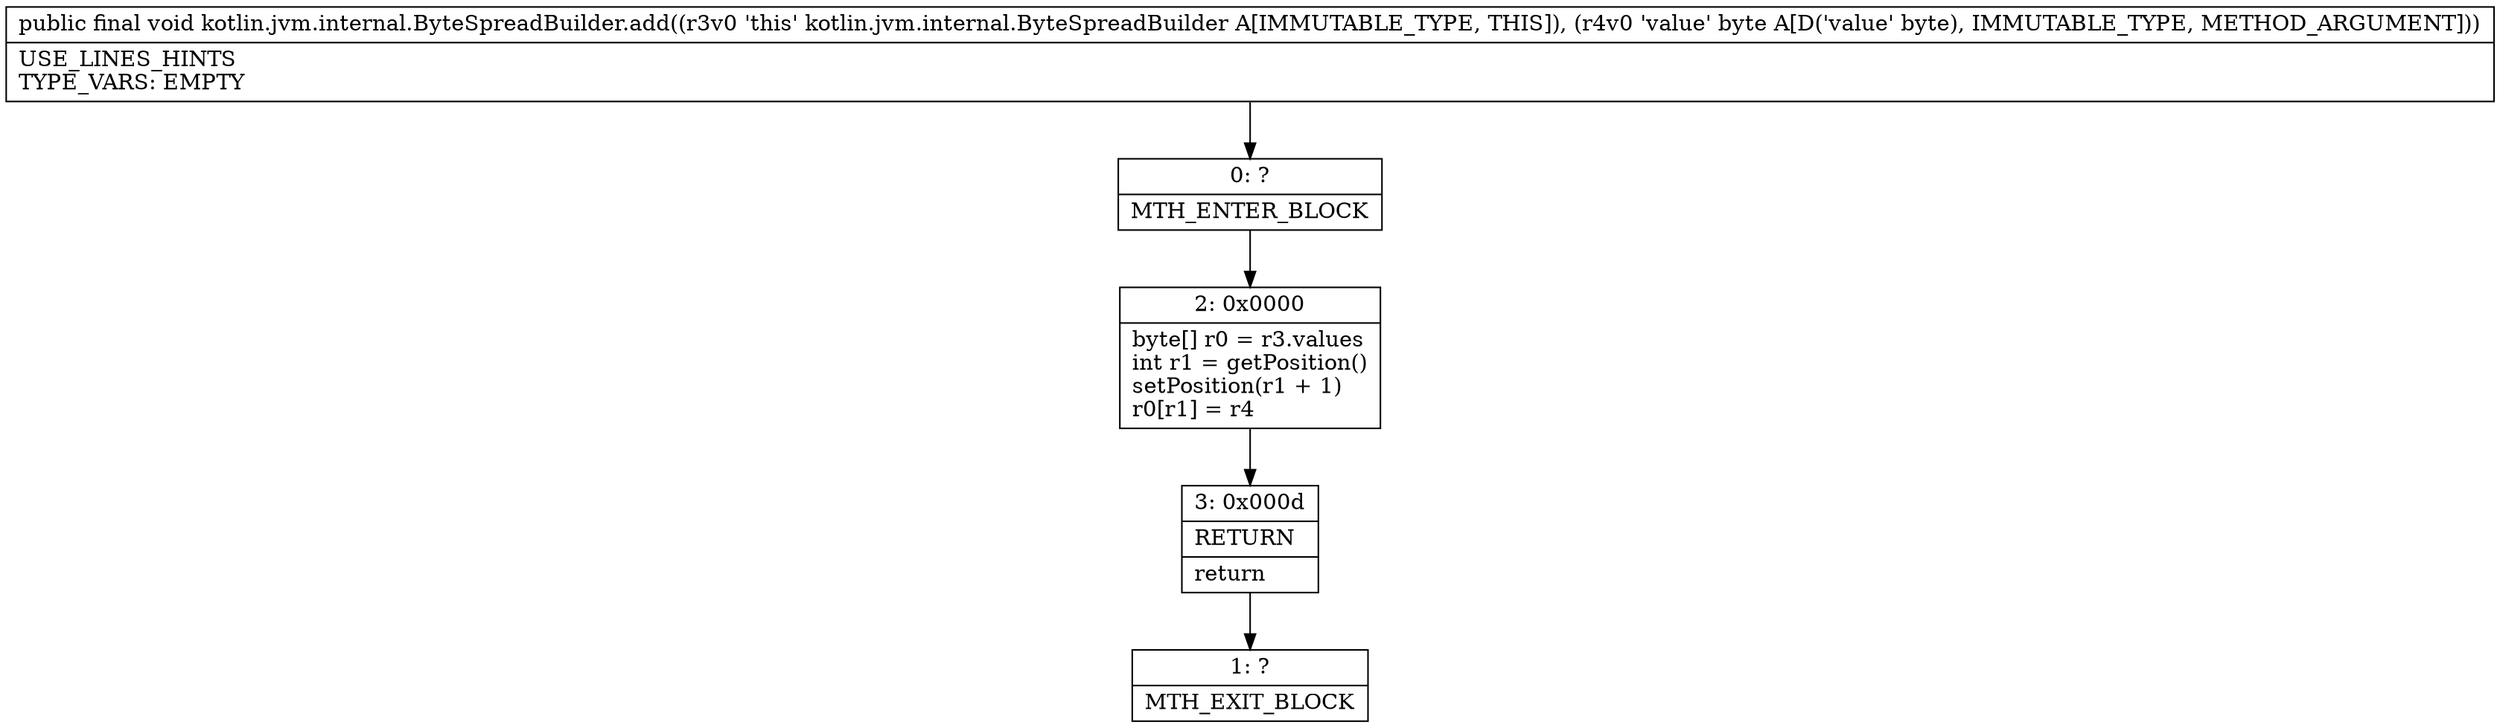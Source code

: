 digraph "CFG forkotlin.jvm.internal.ByteSpreadBuilder.add(B)V" {
Node_0 [shape=record,label="{0\:\ ?|MTH_ENTER_BLOCK\l}"];
Node_2 [shape=record,label="{2\:\ 0x0000|byte[] r0 = r3.values\lint r1 = getPosition()\lsetPosition(r1 + 1)\lr0[r1] = r4\l}"];
Node_3 [shape=record,label="{3\:\ 0x000d|RETURN\l|return\l}"];
Node_1 [shape=record,label="{1\:\ ?|MTH_EXIT_BLOCK\l}"];
MethodNode[shape=record,label="{public final void kotlin.jvm.internal.ByteSpreadBuilder.add((r3v0 'this' kotlin.jvm.internal.ByteSpreadBuilder A[IMMUTABLE_TYPE, THIS]), (r4v0 'value' byte A[D('value' byte), IMMUTABLE_TYPE, METHOD_ARGUMENT]))  | USE_LINES_HINTS\lTYPE_VARS: EMPTY\l}"];
MethodNode -> Node_0;Node_0 -> Node_2;
Node_2 -> Node_3;
Node_3 -> Node_1;
}

